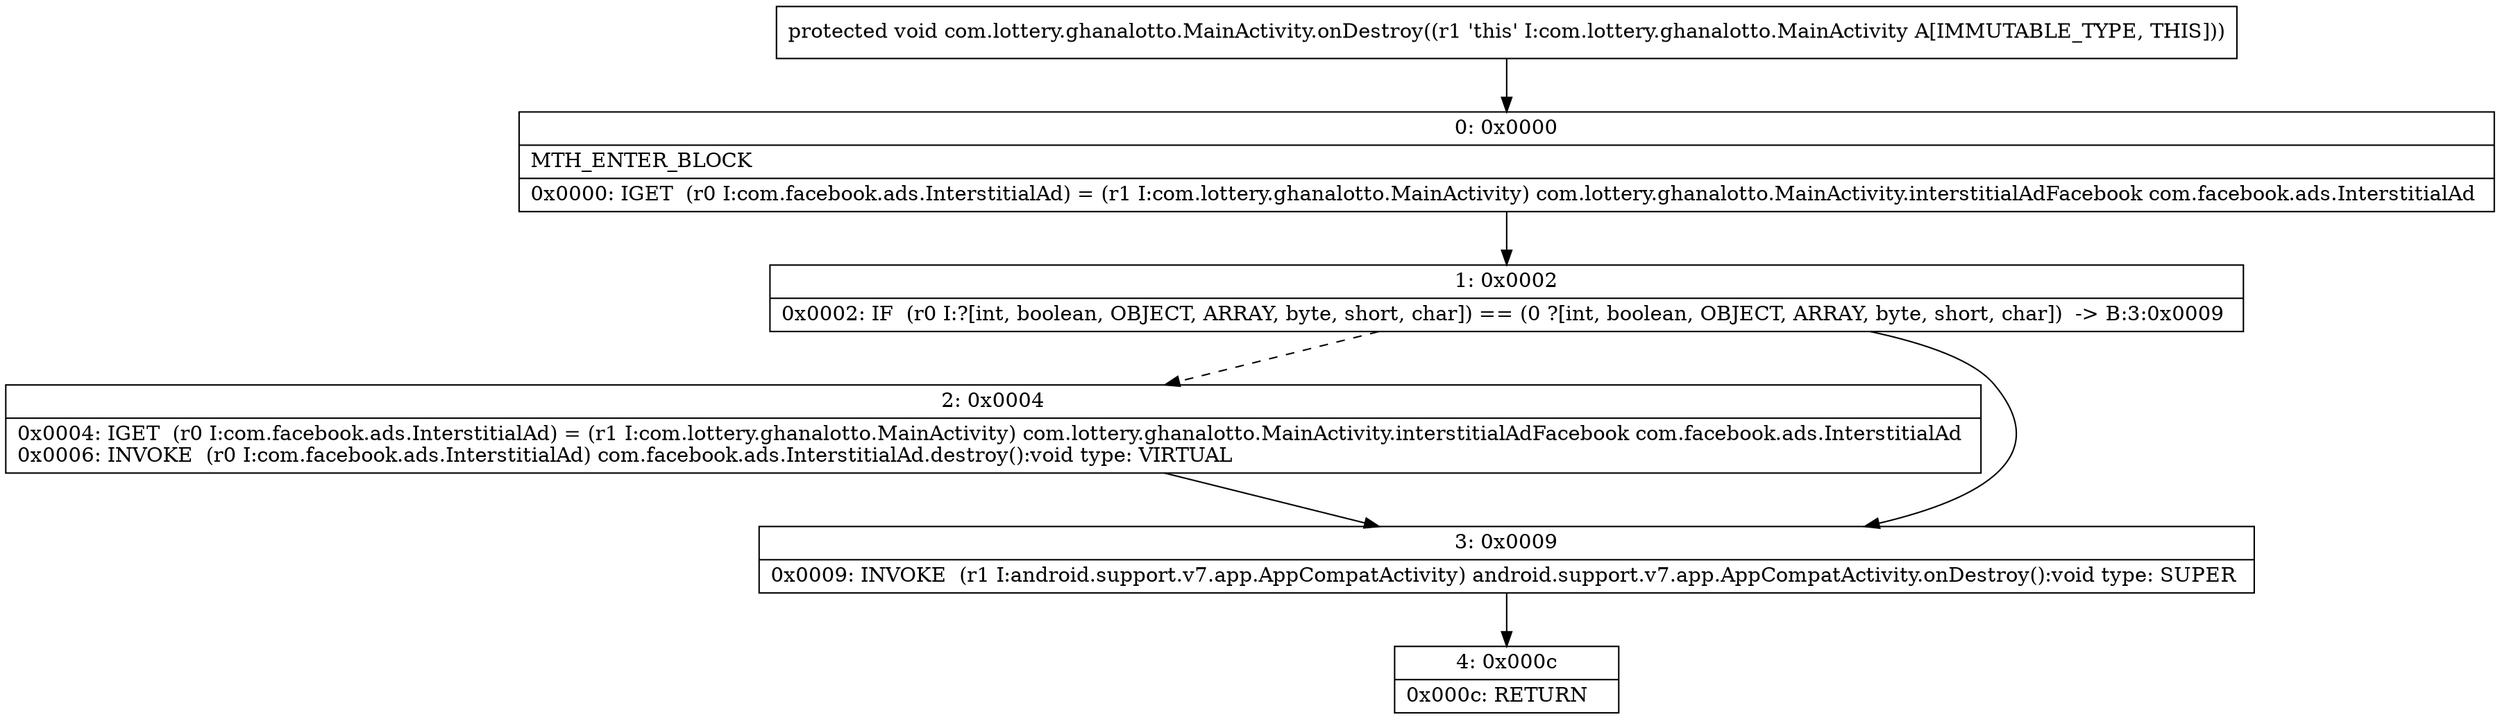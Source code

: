 digraph "CFG forcom.lottery.ghanalotto.MainActivity.onDestroy()V" {
Node_0 [shape=record,label="{0\:\ 0x0000|MTH_ENTER_BLOCK\l|0x0000: IGET  (r0 I:com.facebook.ads.InterstitialAd) = (r1 I:com.lottery.ghanalotto.MainActivity) com.lottery.ghanalotto.MainActivity.interstitialAdFacebook com.facebook.ads.InterstitialAd \l}"];
Node_1 [shape=record,label="{1\:\ 0x0002|0x0002: IF  (r0 I:?[int, boolean, OBJECT, ARRAY, byte, short, char]) == (0 ?[int, boolean, OBJECT, ARRAY, byte, short, char])  \-\> B:3:0x0009 \l}"];
Node_2 [shape=record,label="{2\:\ 0x0004|0x0004: IGET  (r0 I:com.facebook.ads.InterstitialAd) = (r1 I:com.lottery.ghanalotto.MainActivity) com.lottery.ghanalotto.MainActivity.interstitialAdFacebook com.facebook.ads.InterstitialAd \l0x0006: INVOKE  (r0 I:com.facebook.ads.InterstitialAd) com.facebook.ads.InterstitialAd.destroy():void type: VIRTUAL \l}"];
Node_3 [shape=record,label="{3\:\ 0x0009|0x0009: INVOKE  (r1 I:android.support.v7.app.AppCompatActivity) android.support.v7.app.AppCompatActivity.onDestroy():void type: SUPER \l}"];
Node_4 [shape=record,label="{4\:\ 0x000c|0x000c: RETURN   \l}"];
MethodNode[shape=record,label="{protected void com.lottery.ghanalotto.MainActivity.onDestroy((r1 'this' I:com.lottery.ghanalotto.MainActivity A[IMMUTABLE_TYPE, THIS])) }"];
MethodNode -> Node_0;
Node_0 -> Node_1;
Node_1 -> Node_2[style=dashed];
Node_1 -> Node_3;
Node_2 -> Node_3;
Node_3 -> Node_4;
}

